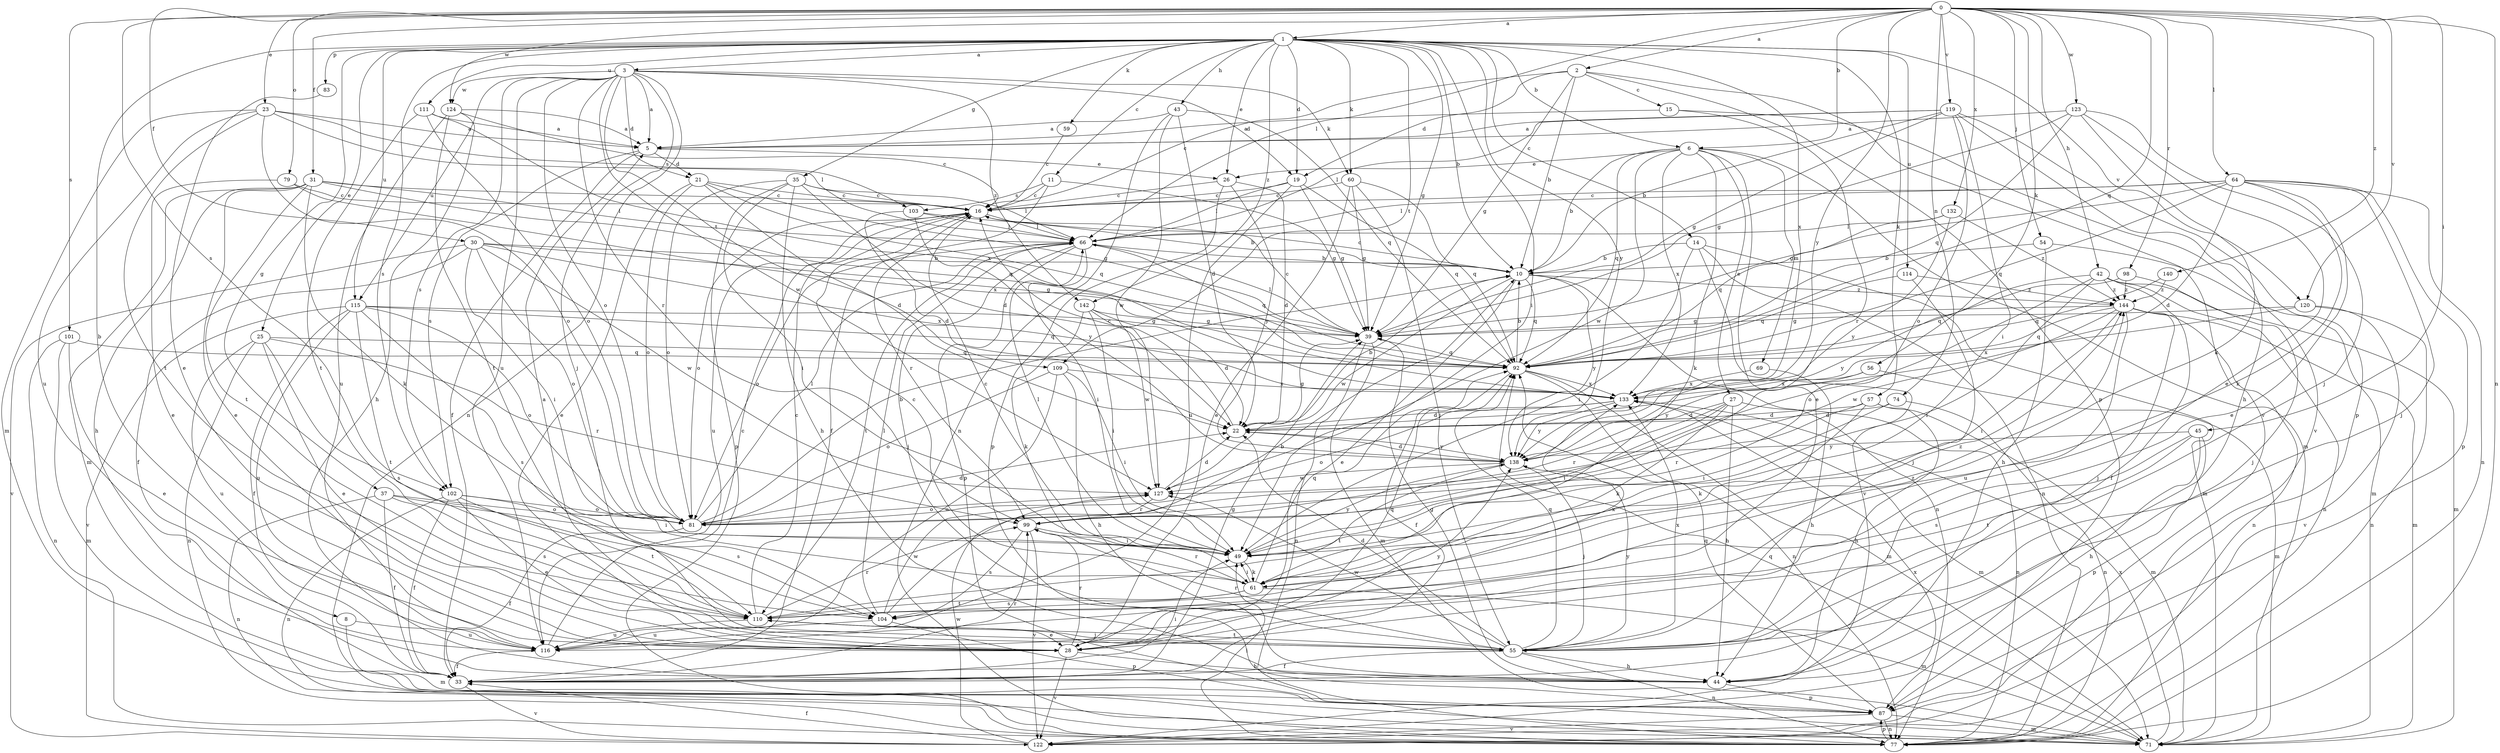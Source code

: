 strict digraph  {
0;
1;
2;
3;
5;
6;
8;
10;
11;
14;
15;
16;
19;
21;
22;
23;
25;
26;
27;
28;
30;
31;
33;
35;
37;
39;
42;
43;
44;
45;
49;
54;
55;
56;
57;
59;
60;
61;
64;
66;
69;
71;
74;
77;
79;
81;
83;
87;
92;
98;
99;
101;
102;
103;
104;
109;
110;
111;
114;
115;
116;
119;
120;
122;
123;
124;
127;
132;
133;
138;
140;
142;
144;
0 -> 1  [label=a];
0 -> 2  [label=a];
0 -> 6  [label=b];
0 -> 23  [label=e];
0 -> 30  [label=f];
0 -> 31  [label=f];
0 -> 42  [label=h];
0 -> 45  [label=i];
0 -> 54  [label=j];
0 -> 56  [label=k];
0 -> 64  [label=l];
0 -> 66  [label=l];
0 -> 74  [label=n];
0 -> 77  [label=n];
0 -> 79  [label=o];
0 -> 92  [label=q];
0 -> 98  [label=r];
0 -> 101  [label=s];
0 -> 102  [label=s];
0 -> 119  [label=v];
0 -> 120  [label=v];
0 -> 123  [label=w];
0 -> 124  [label=w];
0 -> 132  [label=x];
0 -> 138  [label=y];
0 -> 140  [label=z];
1 -> 3  [label=a];
1 -> 6  [label=b];
1 -> 8  [label=b];
1 -> 10  [label=b];
1 -> 11  [label=c];
1 -> 14  [label=c];
1 -> 19  [label=d];
1 -> 25  [label=e];
1 -> 26  [label=e];
1 -> 35  [label=g];
1 -> 37  [label=g];
1 -> 39  [label=g];
1 -> 43  [label=h];
1 -> 49  [label=i];
1 -> 57  [label=k];
1 -> 59  [label=k];
1 -> 60  [label=k];
1 -> 83  [label=p];
1 -> 102  [label=s];
1 -> 109  [label=t];
1 -> 111  [label=u];
1 -> 114  [label=u];
1 -> 115  [label=u];
1 -> 120  [label=v];
1 -> 133  [label=x];
1 -> 138  [label=y];
1 -> 142  [label=z];
2 -> 10  [label=b];
2 -> 15  [label=c];
2 -> 16  [label=c];
2 -> 19  [label=d];
2 -> 39  [label=g];
2 -> 87  [label=p];
2 -> 122  [label=v];
3 -> 5  [label=a];
3 -> 19  [label=d];
3 -> 21  [label=d];
3 -> 55  [label=j];
3 -> 60  [label=k];
3 -> 77  [label=n];
3 -> 81  [label=o];
3 -> 99  [label=r];
3 -> 102  [label=s];
3 -> 109  [label=t];
3 -> 115  [label=u];
3 -> 116  [label=u];
3 -> 124  [label=w];
3 -> 127  [label=w];
3 -> 142  [label=z];
5 -> 21  [label=d];
5 -> 26  [label=e];
5 -> 33  [label=f];
5 -> 102  [label=s];
6 -> 10  [label=b];
6 -> 26  [label=e];
6 -> 27  [label=e];
6 -> 28  [label=e];
6 -> 61  [label=k];
6 -> 69  [label=m];
6 -> 71  [label=m];
6 -> 92  [label=q];
6 -> 127  [label=w];
6 -> 133  [label=x];
8 -> 71  [label=m];
8 -> 116  [label=u];
10 -> 16  [label=c];
10 -> 28  [label=e];
10 -> 77  [label=n];
10 -> 92  [label=q];
10 -> 127  [label=w];
10 -> 138  [label=y];
10 -> 144  [label=z];
11 -> 16  [label=c];
11 -> 33  [label=f];
11 -> 39  [label=g];
11 -> 103  [label=s];
14 -> 10  [label=b];
14 -> 49  [label=i];
14 -> 71  [label=m];
14 -> 77  [label=n];
14 -> 122  [label=v];
15 -> 5  [label=a];
15 -> 99  [label=r];
15 -> 122  [label=v];
16 -> 66  [label=l];
16 -> 81  [label=o];
16 -> 99  [label=r];
16 -> 116  [label=u];
19 -> 16  [label=c];
19 -> 39  [label=g];
19 -> 66  [label=l];
19 -> 92  [label=q];
19 -> 116  [label=u];
21 -> 16  [label=c];
21 -> 22  [label=d];
21 -> 28  [label=e];
21 -> 39  [label=g];
21 -> 81  [label=o];
21 -> 92  [label=q];
22 -> 10  [label=b];
22 -> 16  [label=c];
22 -> 39  [label=g];
22 -> 138  [label=y];
23 -> 5  [label=a];
23 -> 66  [label=l];
23 -> 71  [label=m];
23 -> 81  [label=o];
23 -> 103  [label=s];
23 -> 110  [label=t];
23 -> 116  [label=u];
25 -> 28  [label=e];
25 -> 77  [label=n];
25 -> 92  [label=q];
25 -> 99  [label=r];
25 -> 104  [label=s];
25 -> 116  [label=u];
26 -> 16  [label=c];
26 -> 22  [label=d];
26 -> 87  [label=p];
26 -> 138  [label=y];
27 -> 22  [label=d];
27 -> 44  [label=h];
27 -> 49  [label=i];
27 -> 61  [label=k];
27 -> 77  [label=n];
27 -> 99  [label=r];
28 -> 44  [label=h];
28 -> 92  [label=q];
28 -> 99  [label=r];
28 -> 122  [label=v];
28 -> 138  [label=y];
30 -> 10  [label=b];
30 -> 33  [label=f];
30 -> 39  [label=g];
30 -> 49  [label=i];
30 -> 81  [label=o];
30 -> 122  [label=v];
30 -> 127  [label=w];
30 -> 133  [label=x];
31 -> 16  [label=c];
31 -> 28  [label=e];
31 -> 44  [label=h];
31 -> 61  [label=k];
31 -> 66  [label=l];
31 -> 71  [label=m];
31 -> 92  [label=q];
31 -> 110  [label=t];
33 -> 39  [label=g];
33 -> 49  [label=i];
33 -> 99  [label=r];
33 -> 122  [label=v];
35 -> 16  [label=c];
35 -> 22  [label=d];
35 -> 44  [label=h];
35 -> 49  [label=i];
35 -> 66  [label=l];
35 -> 81  [label=o];
35 -> 87  [label=p];
37 -> 33  [label=f];
37 -> 49  [label=i];
37 -> 77  [label=n];
37 -> 81  [label=o];
37 -> 104  [label=s];
39 -> 16  [label=c];
39 -> 66  [label=l];
39 -> 71  [label=m];
39 -> 77  [label=n];
39 -> 92  [label=q];
42 -> 33  [label=f];
42 -> 49  [label=i];
42 -> 71  [label=m];
42 -> 77  [label=n];
42 -> 81  [label=o];
42 -> 138  [label=y];
42 -> 144  [label=z];
43 -> 5  [label=a];
43 -> 22  [label=d];
43 -> 77  [label=n];
43 -> 92  [label=q];
43 -> 127  [label=w];
44 -> 39  [label=g];
44 -> 87  [label=p];
45 -> 44  [label=h];
45 -> 87  [label=p];
45 -> 104  [label=s];
45 -> 110  [label=t];
45 -> 138  [label=y];
49 -> 16  [label=c];
49 -> 61  [label=k];
49 -> 66  [label=l];
49 -> 138  [label=y];
54 -> 10  [label=b];
54 -> 44  [label=h];
54 -> 71  [label=m];
55 -> 5  [label=a];
55 -> 22  [label=d];
55 -> 33  [label=f];
55 -> 44  [label=h];
55 -> 77  [label=n];
55 -> 92  [label=q];
55 -> 99  [label=r];
55 -> 110  [label=t];
55 -> 127  [label=w];
55 -> 133  [label=x];
55 -> 138  [label=y];
56 -> 71  [label=m];
56 -> 133  [label=x];
56 -> 138  [label=y];
57 -> 22  [label=d];
57 -> 44  [label=h];
57 -> 61  [label=k];
57 -> 71  [label=m];
57 -> 99  [label=r];
59 -> 16  [label=c];
60 -> 16  [label=c];
60 -> 28  [label=e];
60 -> 39  [label=g];
60 -> 55  [label=j];
60 -> 92  [label=q];
61 -> 16  [label=c];
61 -> 49  [label=i];
61 -> 71  [label=m];
61 -> 92  [label=q];
61 -> 99  [label=r];
61 -> 104  [label=s];
61 -> 110  [label=t];
61 -> 144  [label=z];
64 -> 16  [label=c];
64 -> 22  [label=d];
64 -> 28  [label=e];
64 -> 39  [label=g];
64 -> 55  [label=j];
64 -> 61  [label=k];
64 -> 66  [label=l];
64 -> 77  [label=n];
64 -> 87  [label=p];
64 -> 92  [label=q];
66 -> 10  [label=b];
66 -> 49  [label=i];
66 -> 55  [label=j];
66 -> 81  [label=o];
66 -> 87  [label=p];
66 -> 92  [label=q];
66 -> 110  [label=t];
69 -> 44  [label=h];
69 -> 133  [label=x];
71 -> 92  [label=q];
71 -> 133  [label=x];
74 -> 22  [label=d];
74 -> 49  [label=i];
74 -> 77  [label=n];
77 -> 49  [label=i];
77 -> 87  [label=p];
79 -> 16  [label=c];
79 -> 28  [label=e];
79 -> 133  [label=x];
81 -> 10  [label=b];
81 -> 22  [label=d];
81 -> 33  [label=f];
81 -> 66  [label=l];
83 -> 28  [label=e];
87 -> 71  [label=m];
87 -> 77  [label=n];
87 -> 92  [label=q];
87 -> 122  [label=v];
92 -> 10  [label=b];
92 -> 33  [label=f];
92 -> 71  [label=m];
92 -> 77  [label=n];
92 -> 133  [label=x];
98 -> 55  [label=j];
98 -> 92  [label=q];
98 -> 144  [label=z];
99 -> 49  [label=i];
99 -> 104  [label=s];
99 -> 122  [label=v];
101 -> 28  [label=e];
101 -> 71  [label=m];
101 -> 77  [label=n];
101 -> 92  [label=q];
102 -> 28  [label=e];
102 -> 33  [label=f];
102 -> 77  [label=n];
102 -> 81  [label=o];
102 -> 104  [label=s];
102 -> 110  [label=t];
103 -> 10  [label=b];
103 -> 22  [label=d];
103 -> 66  [label=l];
103 -> 138  [label=y];
104 -> 10  [label=b];
104 -> 66  [label=l];
104 -> 87  [label=p];
104 -> 116  [label=u];
104 -> 127  [label=w];
109 -> 44  [label=h];
109 -> 49  [label=i];
109 -> 81  [label=o];
109 -> 116  [label=u];
109 -> 133  [label=x];
110 -> 16  [label=c];
110 -> 28  [label=e];
110 -> 55  [label=j];
110 -> 99  [label=r];
110 -> 116  [label=u];
110 -> 133  [label=x];
111 -> 5  [label=a];
111 -> 81  [label=o];
111 -> 110  [label=t];
111 -> 133  [label=x];
114 -> 55  [label=j];
114 -> 92  [label=q];
114 -> 144  [label=z];
115 -> 33  [label=f];
115 -> 39  [label=g];
115 -> 81  [label=o];
115 -> 92  [label=q];
115 -> 104  [label=s];
115 -> 110  [label=t];
115 -> 116  [label=u];
115 -> 122  [label=v];
116 -> 16  [label=c];
116 -> 33  [label=f];
116 -> 144  [label=z];
119 -> 5  [label=a];
119 -> 10  [label=b];
119 -> 39  [label=g];
119 -> 44  [label=h];
119 -> 49  [label=i];
119 -> 66  [label=l];
119 -> 81  [label=o];
119 -> 87  [label=p];
120 -> 39  [label=g];
120 -> 77  [label=n];
120 -> 122  [label=v];
120 -> 133  [label=x];
122 -> 33  [label=f];
122 -> 127  [label=w];
122 -> 133  [label=x];
123 -> 5  [label=a];
123 -> 28  [label=e];
123 -> 39  [label=g];
123 -> 55  [label=j];
123 -> 61  [label=k];
123 -> 92  [label=q];
124 -> 5  [label=a];
124 -> 16  [label=c];
124 -> 44  [label=h];
124 -> 110  [label=t];
124 -> 116  [label=u];
127 -> 22  [label=d];
127 -> 81  [label=o];
127 -> 99  [label=r];
132 -> 66  [label=l];
132 -> 92  [label=q];
132 -> 138  [label=y];
132 -> 144  [label=z];
133 -> 22  [label=d];
133 -> 71  [label=m];
133 -> 81  [label=o];
133 -> 138  [label=y];
138 -> 22  [label=d];
138 -> 55  [label=j];
138 -> 110  [label=t];
138 -> 127  [label=w];
140 -> 92  [label=q];
140 -> 144  [label=z];
142 -> 22  [label=d];
142 -> 39  [label=g];
142 -> 49  [label=i];
142 -> 61  [label=k];
142 -> 127  [label=w];
144 -> 39  [label=g];
144 -> 49  [label=i];
144 -> 55  [label=j];
144 -> 71  [label=m];
144 -> 77  [label=n];
144 -> 92  [label=q];
144 -> 116  [label=u];
144 -> 127  [label=w];
}
